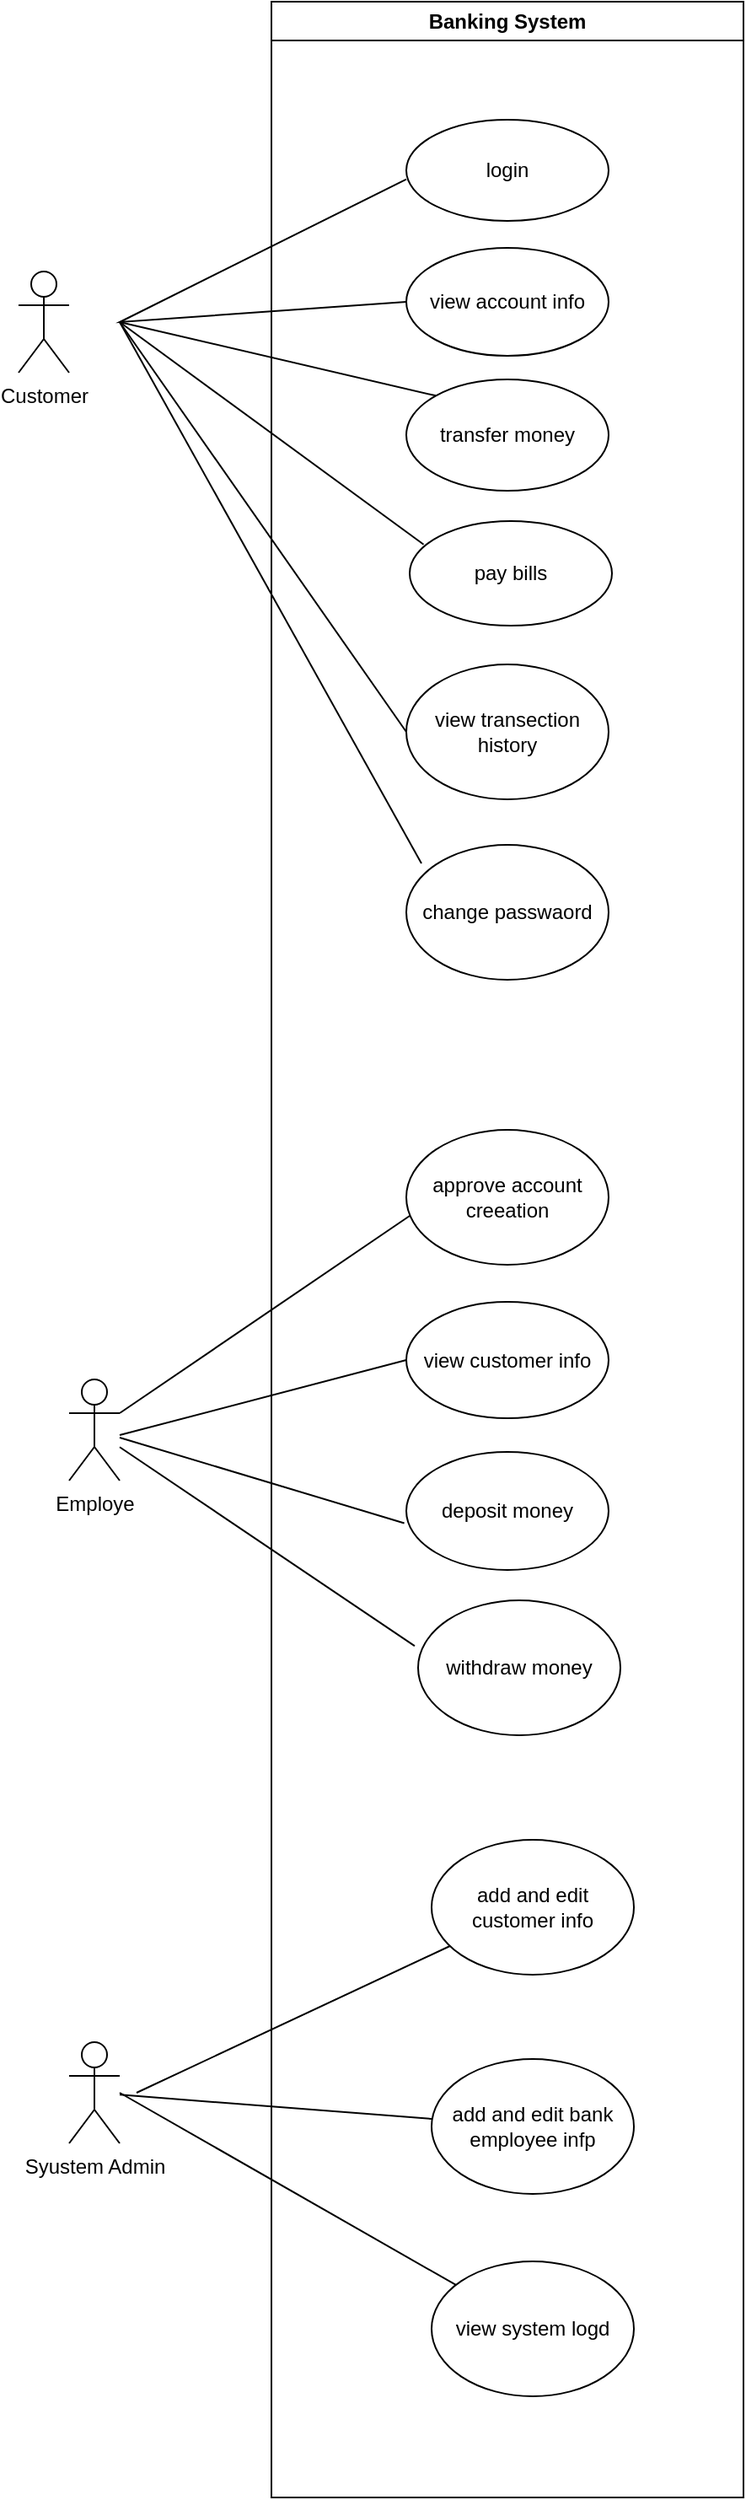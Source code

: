 <mxfile>
    <diagram name="Page-1" id="e7e014a7-5840-1c2e-5031-d8a46d1fe8dd">
        <mxGraphModel dx="591" dy="375" grid="1" gridSize="10" guides="1" tooltips="1" connect="1" arrows="1" fold="1" page="1" pageScale="1" pageWidth="1169" pageHeight="826" background="none" math="0" shadow="0">
            <root>
                <mxCell id="0"/>
                <mxCell id="1" parent="0"/>
                <mxCell id="3" value="Banking System" style="swimlane;whiteSpace=wrap" parent="1" vertex="1">
                    <mxGeometry x="430" y="90" width="280" height="1480" as="geometry"/>
                </mxCell>
                <mxCell id="vLWBK4wdmC8ce3NOExXX-42" value="login" style="ellipse;whiteSpace=wrap;html=1;" parent="3" vertex="1">
                    <mxGeometry x="80" y="70" width="120" height="60" as="geometry"/>
                </mxCell>
                <mxCell id="vLWBK4wdmC8ce3NOExXX-44" value="view account info" style="ellipse;whiteSpace=wrap;html=1;" parent="3" vertex="1">
                    <mxGeometry x="80" y="146" width="120" height="64" as="geometry"/>
                </mxCell>
                <mxCell id="vLWBK4wdmC8ce3NOExXX-45" value="transfer money" style="ellipse;whiteSpace=wrap;html=1;" parent="3" vertex="1">
                    <mxGeometry x="80" y="224" width="120" height="66" as="geometry"/>
                </mxCell>
                <mxCell id="vLWBK4wdmC8ce3NOExXX-46" value="pay bills" style="ellipse;whiteSpace=wrap;html=1;" parent="3" vertex="1">
                    <mxGeometry x="82" y="308" width="120" height="62" as="geometry"/>
                </mxCell>
                <mxCell id="vLWBK4wdmC8ce3NOExXX-47" value="view transection history" style="ellipse;whiteSpace=wrap;html=1;" parent="3" vertex="1">
                    <mxGeometry x="80" y="393" width="120" height="80" as="geometry"/>
                </mxCell>
                <mxCell id="vLWBK4wdmC8ce3NOExXX-48" value="change passwaord" style="ellipse;whiteSpace=wrap;html=1;" parent="3" vertex="1">
                    <mxGeometry x="80" y="500" width="120" height="80" as="geometry"/>
                </mxCell>
                <mxCell id="vLWBK4wdmC8ce3NOExXX-49" value="approve account creeation" style="ellipse;whiteSpace=wrap;html=1;" parent="3" vertex="1">
                    <mxGeometry x="80" y="669" width="120" height="80" as="geometry"/>
                </mxCell>
                <mxCell id="vLWBK4wdmC8ce3NOExXX-50" value="view customer info" style="ellipse;whiteSpace=wrap;html=1;" parent="3" vertex="1">
                    <mxGeometry x="80" y="771" width="120" height="69" as="geometry"/>
                </mxCell>
                <mxCell id="vLWBK4wdmC8ce3NOExXX-56" value="deposit money" style="ellipse;whiteSpace=wrap;html=1;" parent="3" vertex="1">
                    <mxGeometry x="80" y="860" width="120" height="70" as="geometry"/>
                </mxCell>
                <mxCell id="vLWBK4wdmC8ce3NOExXX-57" value="withdraw money" style="ellipse;whiteSpace=wrap;html=1;" parent="3" vertex="1">
                    <mxGeometry x="87" y="948" width="120" height="80" as="geometry"/>
                </mxCell>
                <mxCell id="vLWBK4wdmC8ce3NOExXX-62" value="" style="endArrow=none;html=1;rounded=0;entryX=0;entryY=0.588;entryDx=0;entryDy=0;entryPerimeter=0;exitX=0;exitY=0.5;exitDx=0;exitDy=0;" parent="3" source="vLWBK4wdmC8ce3NOExXX-44" target="vLWBK4wdmC8ce3NOExXX-42" edge="1">
                    <mxGeometry width="50" height="50" relative="1" as="geometry">
                        <mxPoint x="70" y="290" as="sourcePoint"/>
                        <mxPoint x="120" y="240" as="targetPoint"/>
                        <Array as="points">
                            <mxPoint x="-90" y="190"/>
                        </Array>
                    </mxGeometry>
                </mxCell>
                <mxCell id="6" value="add and edit bank employee infp" style="ellipse;whiteSpace=wrap;html=1;" parent="3" vertex="1">
                    <mxGeometry x="95" y="1220" width="120" height="80" as="geometry"/>
                </mxCell>
                <mxCell id="7" value="view system logd" style="ellipse;whiteSpace=wrap;html=1;" parent="3" vertex="1">
                    <mxGeometry x="95" y="1340" width="120" height="80" as="geometry"/>
                </mxCell>
                <mxCell id="33" value="" style="endArrow=none;html=1;rounded=0;entryX=0;entryY=0.5;entryDx=0;entryDy=0;exitX=1;exitY=0.333;exitDx=0;exitDy=0;exitPerimeter=0;" edge="1" parent="3" source="vLWBK4wdmC8ce3NOExXX-53">
                    <mxGeometry width="50" height="50" relative="1" as="geometry">
                        <mxPoint x="-88" y="764.5" as="sourcePoint"/>
                        <mxPoint x="82" y="720" as="targetPoint"/>
                    </mxGeometry>
                </mxCell>
                <mxCell id="34" value="add and edit customer info" style="ellipse;whiteSpace=wrap;html=1;" vertex="1" parent="3">
                    <mxGeometry x="95" y="1090" width="120" height="80" as="geometry"/>
                </mxCell>
                <mxCell id="vLWBK4wdmC8ce3NOExXX-53" value="Employe" style="shape=umlActor;verticalLabelPosition=bottom;verticalAlign=top;html=1;outlineConnect=0;" parent="1" vertex="1">
                    <mxGeometry x="310" y="907" width="30" height="60" as="geometry"/>
                </mxCell>
                <mxCell id="vLWBK4wdmC8ce3NOExXX-54" value="Syustem Admin" style="shape=umlActor;verticalLabelPosition=bottom;verticalAlign=top;html=1;outlineConnect=0;" parent="1" vertex="1">
                    <mxGeometry x="310" y="1300" width="30" height="60" as="geometry"/>
                </mxCell>
                <mxCell id="vLWBK4wdmC8ce3NOExXX-72" value="" style="endArrow=none;html=1;rounded=0;entryX=0;entryY=0.5;entryDx=0;entryDy=0;" parent="1" target="vLWBK4wdmC8ce3NOExXX-47" edge="1">
                    <mxGeometry width="50" height="50" relative="1" as="geometry">
                        <mxPoint x="340" y="280" as="sourcePoint"/>
                        <mxPoint x="430" y="620" as="targetPoint"/>
                    </mxGeometry>
                </mxCell>
                <mxCell id="vLWBK4wdmC8ce3NOExXX-73" value="" style="endArrow=none;html=1;rounded=0;entryX=0.075;entryY=0.138;entryDx=0;entryDy=0;entryPerimeter=0;" parent="1" target="vLWBK4wdmC8ce3NOExXX-48" edge="1">
                    <mxGeometry width="50" height="50" relative="1" as="geometry">
                        <mxPoint x="340" y="280" as="sourcePoint"/>
                        <mxPoint x="430" y="700" as="targetPoint"/>
                    </mxGeometry>
                </mxCell>
                <mxCell id="vLWBK4wdmC8ce3NOExXX-74" value="" style="endArrow=none;html=1;rounded=0;entryX=0;entryY=0;entryDx=0;entryDy=0;" parent="1" target="vLWBK4wdmC8ce3NOExXX-45" edge="1">
                    <mxGeometry width="50" height="50" relative="1" as="geometry">
                        <mxPoint x="340" y="280" as="sourcePoint"/>
                        <mxPoint x="420" y="310" as="targetPoint"/>
                    </mxGeometry>
                </mxCell>
                <mxCell id="vLWBK4wdmC8ce3NOExXX-76" value="" style="endArrow=none;html=1;rounded=0;entryX=0;entryY=0.5;entryDx=0;entryDy=0;" parent="1" target="vLWBK4wdmC8ce3NOExXX-50" edge="1">
                    <mxGeometry width="50" height="50" relative="1" as="geometry">
                        <mxPoint x="340" y="940" as="sourcePoint"/>
                        <mxPoint x="450" y="940" as="targetPoint"/>
                    </mxGeometry>
                </mxCell>
                <mxCell id="vLWBK4wdmC8ce3NOExXX-68" value="" style="endArrow=none;html=1;rounded=0;entryX=0.069;entryY=0.224;entryDx=0;entryDy=0;entryPerimeter=0;" parent="1" target="vLWBK4wdmC8ce3NOExXX-46" edge="1">
                    <mxGeometry width="50" height="50" relative="1" as="geometry">
                        <mxPoint x="340" y="280" as="sourcePoint"/>
                        <mxPoint x="510" y="410" as="targetPoint"/>
                    </mxGeometry>
                </mxCell>
                <mxCell id="vLWBK4wdmC8ce3NOExXX-75" value="" style="endArrow=none;html=1;rounded=0;entryX=-0.017;entryY=0.338;entryDx=0;entryDy=0;entryPerimeter=0;" parent="1" target="vLWBK4wdmC8ce3NOExXX-57" edge="1" source="vLWBK4wdmC8ce3NOExXX-53">
                    <mxGeometry width="50" height="50" relative="1" as="geometry">
                        <mxPoint x="350" y="950" as="sourcePoint"/>
                        <mxPoint x="470" y="1230" as="targetPoint"/>
                    </mxGeometry>
                </mxCell>
                <mxCell id="21" value="Customer" style="shape=umlActor;verticalLabelPosition=bottom;verticalAlign=top;html=1;outlineConnect=0;" parent="1" vertex="1">
                    <mxGeometry x="280" y="250" width="30" height="60" as="geometry"/>
                </mxCell>
                <mxCell id="vLWBK4wdmC8ce3NOExXX-78" value="" style="endArrow=none;html=1;rounded=0;entryX=-0.01;entryY=0.603;entryDx=0;entryDy=0;entryPerimeter=0;" parent="1" edge="1" target="vLWBK4wdmC8ce3NOExXX-56" source="vLWBK4wdmC8ce3NOExXX-53">
                    <mxGeometry width="50" height="50" relative="1" as="geometry">
                        <mxPoint x="370" y="1020" as="sourcePoint"/>
                        <mxPoint x="520" y="1270" as="targetPoint"/>
                    </mxGeometry>
                </mxCell>
                <mxCell id="35" style="edgeStyle=none;html=1;endArrow=none;endFill=0;" edge="1" parent="1" source="34">
                    <mxGeometry relative="1" as="geometry">
                        <mxPoint x="350" y="1330" as="targetPoint"/>
                    </mxGeometry>
                </mxCell>
                <mxCell id="36" style="edgeStyle=none;html=1;endArrow=none;endFill=0;" edge="1" parent="1" source="6" target="vLWBK4wdmC8ce3NOExXX-54">
                    <mxGeometry relative="1" as="geometry"/>
                </mxCell>
                <mxCell id="37" style="edgeStyle=none;html=1;endArrow=none;endFill=0;" edge="1" parent="1" source="7">
                    <mxGeometry relative="1" as="geometry">
                        <mxPoint x="340" y="1330" as="targetPoint"/>
                    </mxGeometry>
                </mxCell>
            </root>
        </mxGraphModel>
    </diagram>
</mxfile>
